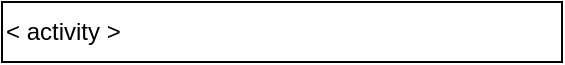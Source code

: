 <mxfile version="12.9.6" type="github">
  <diagram id="xl09C7UO9ynHSHfOABeK" name="Page-1">
    <mxGraphModel dx="1305" dy="752" grid="1" gridSize="10" guides="1" tooltips="1" connect="1" arrows="1" fold="1" page="1" pageScale="1" pageWidth="850" pageHeight="1100" math="0" shadow="0">
      <root>
        <mxCell id="0" />
        <mxCell id="1" parent="0" />
        <mxCell id="4wXdH_TcK7xXhw2TwfW8-1" value="&lt;div align=&quot;left&quot;&gt;&amp;lt; activity &amp;gt;&lt;/div&gt;" style="rounded=0;whiteSpace=wrap;html=1;align=left;" vertex="1" parent="1">
          <mxGeometry x="40" y="40" width="280" height="30" as="geometry" />
        </mxCell>
      </root>
    </mxGraphModel>
  </diagram>
</mxfile>
